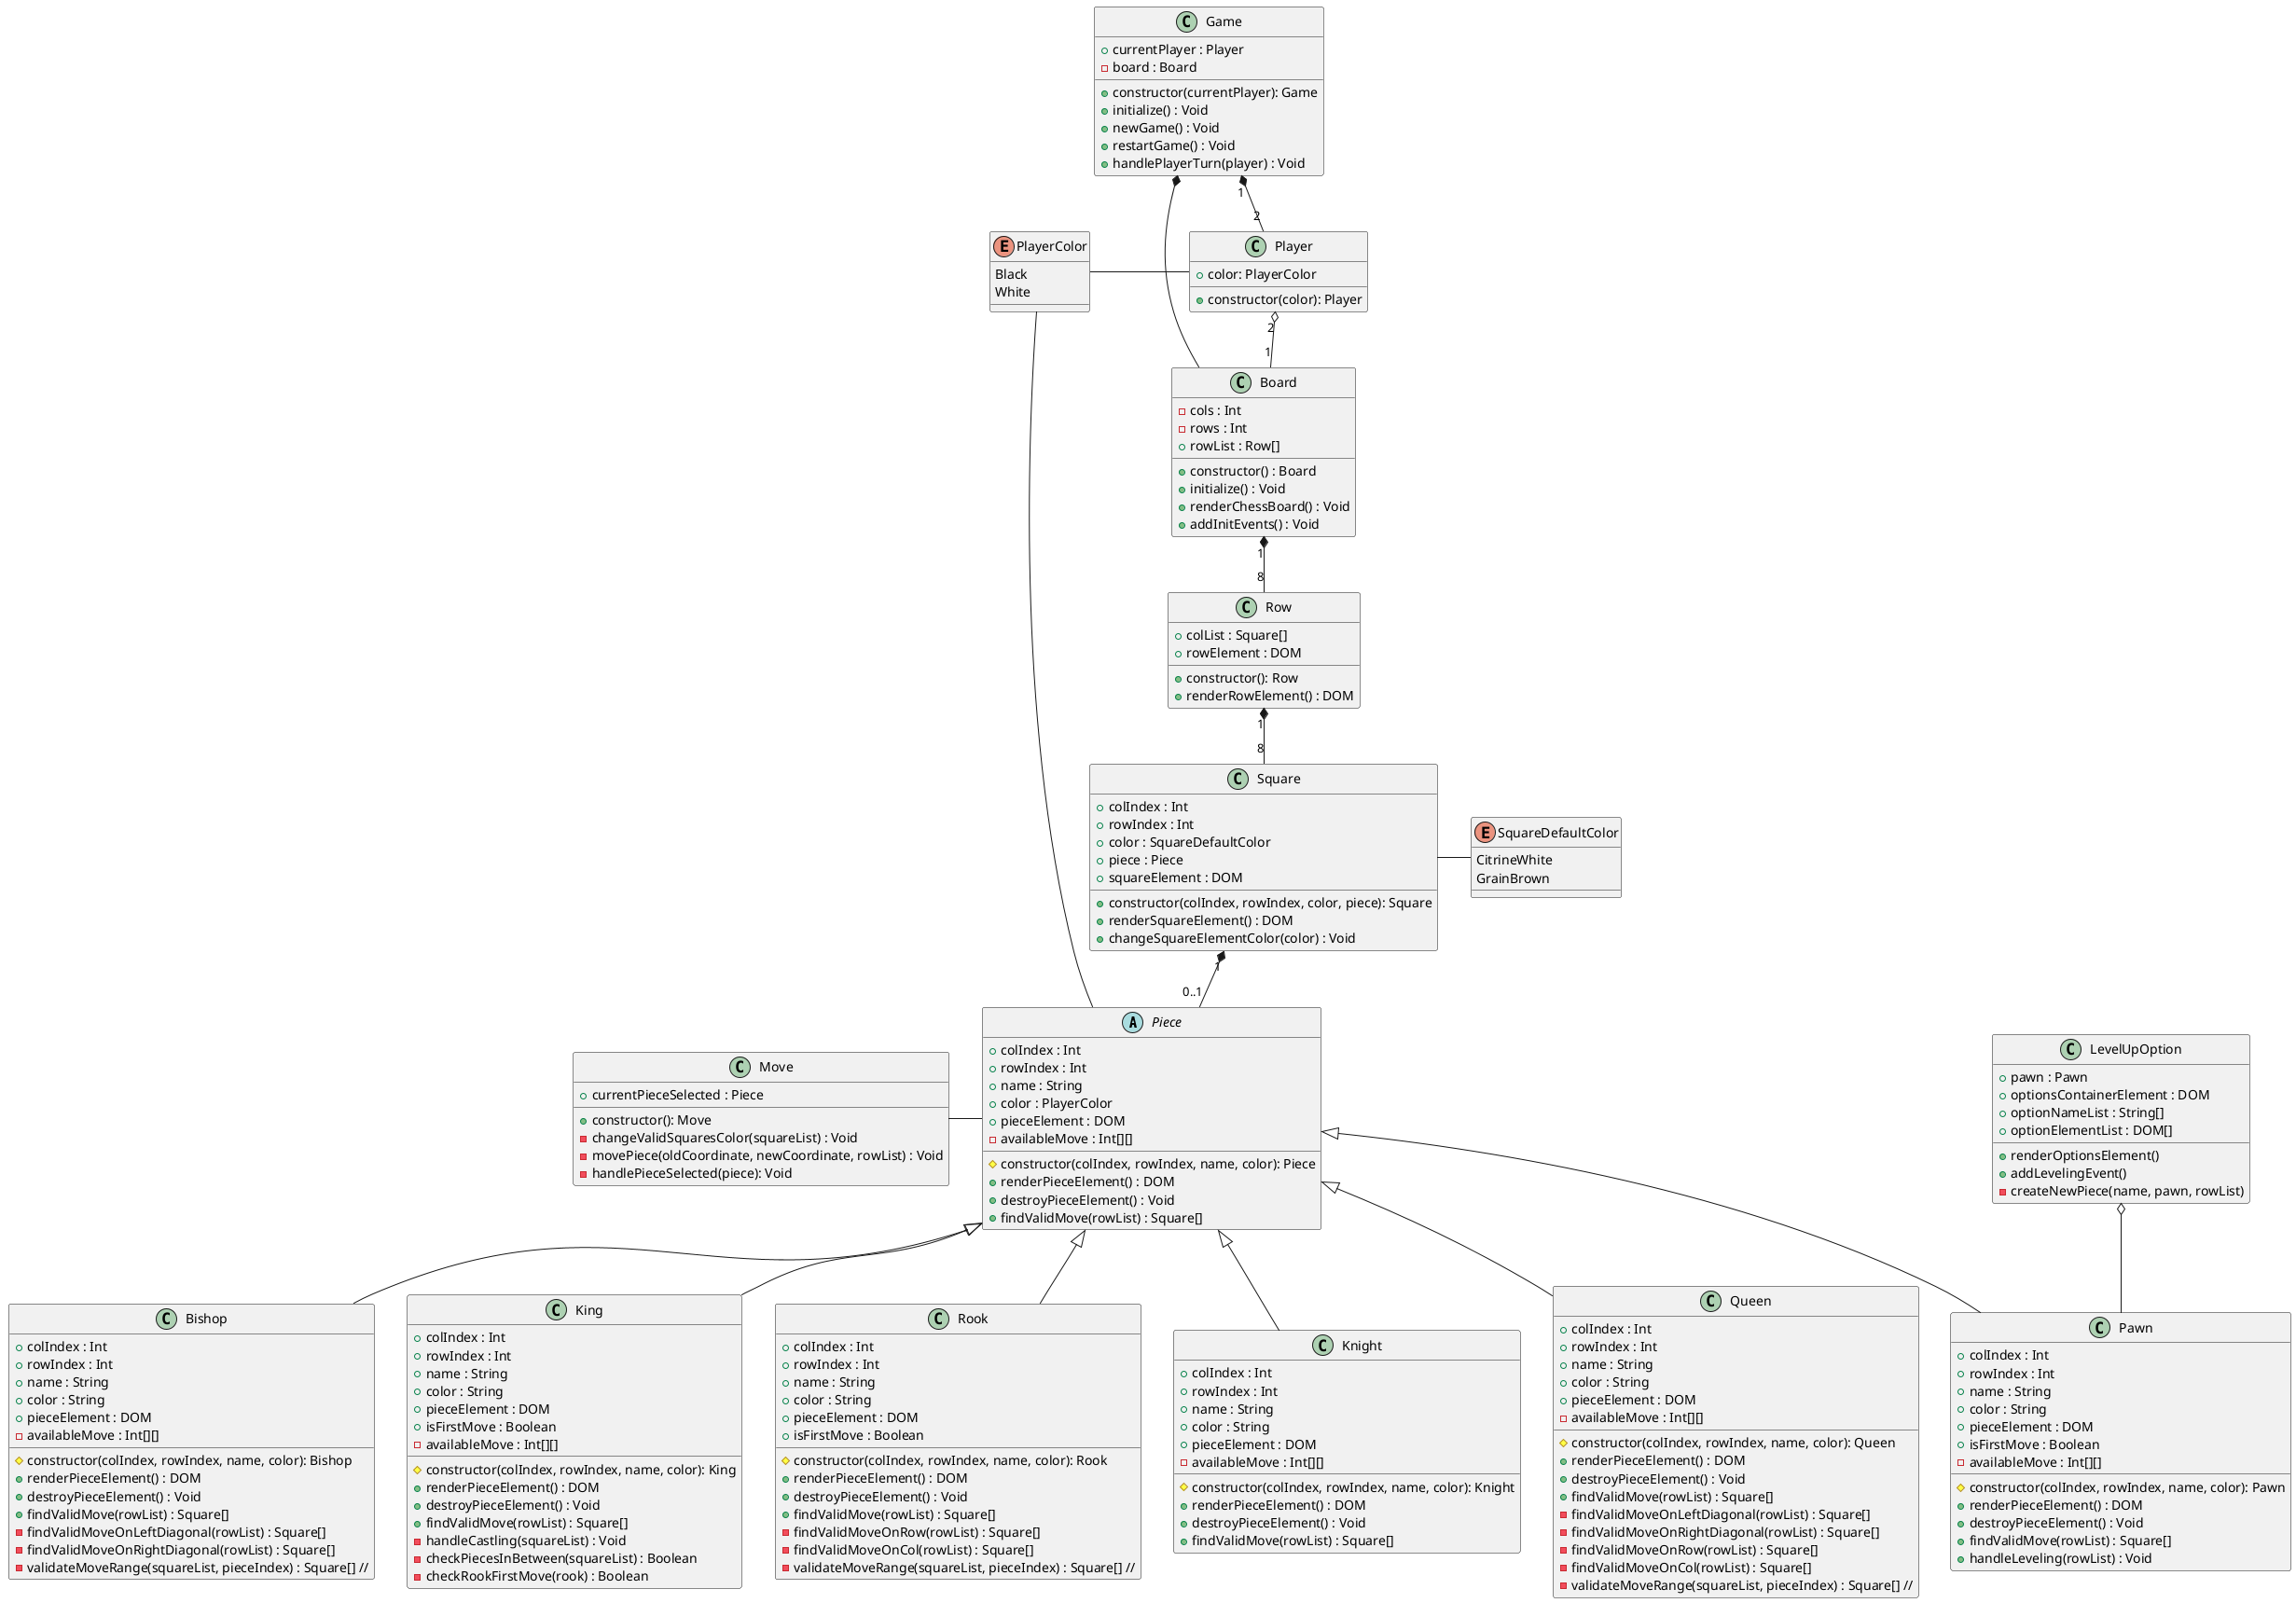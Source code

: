@startuml class
abstract class Piece {
    + colIndex : Int
    + rowIndex : Int
    + name : String
    + color : PlayerColor
    + pieceElement : DOM
    - availableMove : Int[][]

    # constructor(colIndex, rowIndex, name, color): Piece
    + renderPieceElement() : DOM
    + destroyPieceElement() : Void
    + findValidMove(rowList) : Square[]
}

class Pawn {
    + colIndex : Int
    + rowIndex : Int
    + name : String
    + color : String
    + pieceElement : DOM
    + isFirstMove : Boolean
    - availableMove : Int[][]

    # constructor(colIndex, rowIndex, name, color): Pawn
    + renderPieceElement() : DOM
    + destroyPieceElement() : Void
    + findValidMove(rowList) : Square[]
    + handleLeveling(rowList) : Void
}

class Bishop {
    + colIndex : Int
    + rowIndex : Int
    + name : String
    + color : String
    + pieceElement : DOM
    - availableMove : Int[][]

    # constructor(colIndex, rowIndex, name, color): Bishop
    + renderPieceElement() : DOM
    + destroyPieceElement() : Void
    + findValidMove(rowList) : Square[]
    - findValidMoveOnLeftDiagonal(rowList) : Square[]
    - findValidMoveOnRightDiagonal(rowList) : Square[]  
    - validateMoveRange(squareList, pieceIndex) : Square[] //

}

class King {
    + colIndex : Int
    + rowIndex : Int
    + name : String
    + color : String
    + pieceElement : DOM
    + isFirstMove : Boolean
    - availableMove : Int[][]

    # constructor(colIndex, rowIndex, name, color): King
    + renderPieceElement() : DOM
    + destroyPieceElement() : Void
    + findValidMove(rowList) : Square[]
    - handleCastling(squareList) : Void
    - checkPiecesInBetween(squareList) : Boolean
    - checkRookFirstMove(rook) : Boolean
}

class Rook {
    + colIndex : Int
    + rowIndex : Int
    + name : String
    + color : String
    + pieceElement : DOM
    + isFirstMove : Boolean
    
    # constructor(colIndex, rowIndex, name, color): Rook
    + renderPieceElement() : DOM
    + destroyPieceElement() : Void
    + findValidMove(rowList) : Square[]
    - findValidMoveOnRow(rowList) : Square[]
    - findValidMoveOnCol(rowList) : Square[]
    - validateMoveRange(squareList, pieceIndex) : Square[] //
}

class Knight {
    + colIndex : Int
    + rowIndex : Int
    + name : String
    + color : String
    + pieceElement : DOM
    - availableMove : Int[][]

    # constructor(colIndex, rowIndex, name, color): Knight
    + renderPieceElement() : DOM
    + destroyPieceElement() : Void
    + findValidMove(rowList) : Square[]
}

class Queen {
    + colIndex : Int
    + rowIndex : Int
    + name : String
    + color : String
    + pieceElement : DOM
    - availableMove : Int[][]

    # constructor(colIndex, rowIndex, name, color): Queen
    + renderPieceElement() : DOM
    + destroyPieceElement() : Void
    + findValidMove(rowList) : Square[]
    - findValidMoveOnLeftDiagonal(rowList) : Square[]
    - findValidMoveOnRightDiagonal(rowList) : Square[]  
    - findValidMoveOnRow(rowList) : Square[]
    - findValidMoveOnCol(rowList) : Square[]
    - validateMoveRange(squareList, pieceIndex) : Square[] //
}

class Square {
    + colIndex : Int
    + rowIndex : Int
    + color : SquareDefaultColor
    + piece : Piece
    + squareElement : DOM

    + constructor(colIndex, rowIndex, color, piece): Square
    + renderSquareElement() : DOM
    + changeSquareElementColor(color) : Void
}

class Row {
    + colList : Square[]
    + rowElement : DOM

    + constructor(): Row
    + renderRowElement() : DOM
}

class Board {
    - cols : Int
    - rows : Int
    + rowList : Row[]

    + constructor() : Board
    + initialize() : Void
    + renderChessBoard() : Void
    + addInitEvents() : Void
}

class Game {
    + currentPlayer : Player
    - board : Board

    + constructor(currentPlayer): Game
    + initialize() : Void
    + newGame() : Void
    + restartGame() : Void
    + handlePlayerTurn(player) : Void
}

class Player {
    + color: PlayerColor

    + constructor(color): Player
}

class LevelUpOption {
    + pawn : Pawn
    + optionsContainerElement : DOM
    + optionNameList : String[]
    + optionElementList : DOM[]

    + renderOptionsElement()
    + addLevelingEvent()
    - createNewPiece(name, pawn, rowList)
}

class Move {
    + currentPieceSelected : Piece
    
    + constructor(): Move
    - changeValidSquaresColor(squareList) : Void
    - movePiece(oldCoordinate, newCoordinate, rowList) : Void
    - handlePieceSelected(piece): Void
}

enum PlayerColor {
    Black
    White
}

enum SquareDefaultColor {
    CitrineWhite
    GrainBrown
}

Piece <|-- Pawn
Piece <|-- Bishop
Piece <|-- King
Piece <|-- Rook
Piece <|-- Knight
Piece <|-- Queen
Move - Piece
LevelUpOption o-- Pawn

Game "1" *-- "2" Player
Game *-- Board
Player "2" o-- "1" Board
Board "1" *-- "8" Row
Row "1" *-- "8" Square
Square "1" *-- "0..1"Piece

PlayerColor - Player
Square - SquareDefaultColor
PlayerColor - Piece
@enduml